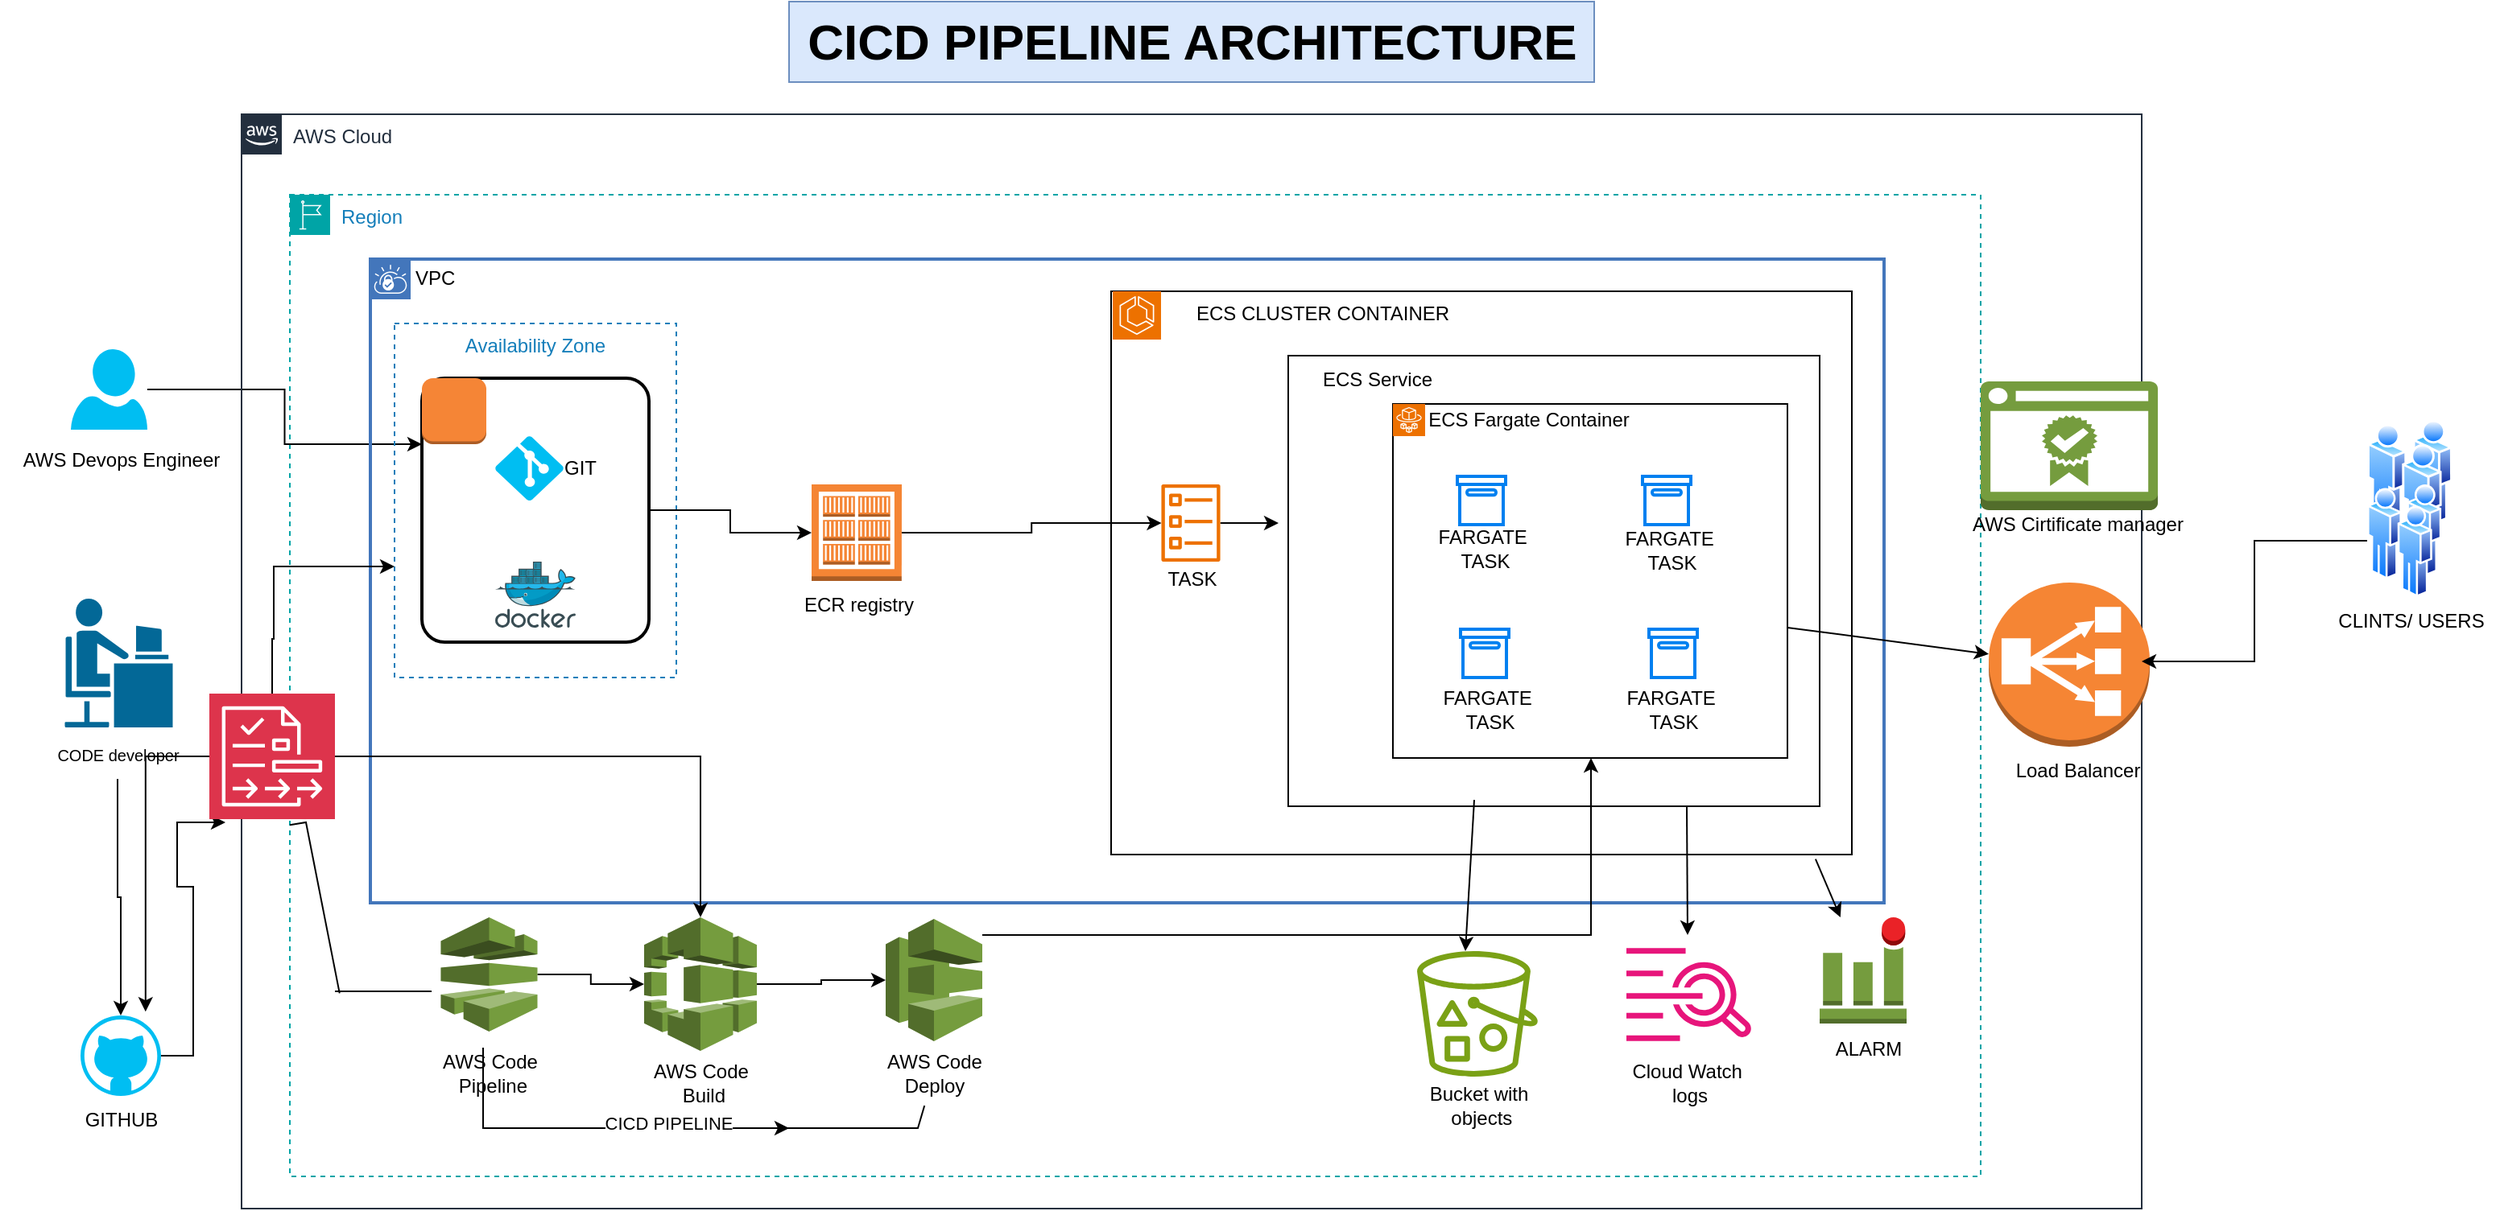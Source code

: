 <mxfile version="27.0.3">
  <diagram name="Page-1" id="LbRAlUhxZluUhq6Q0VyD">
    <mxGraphModel dx="2316" dy="1171" grid="1" gridSize="10" guides="1" tooltips="1" connect="1" arrows="1" fold="1" page="1" pageScale="1" pageWidth="1100" pageHeight="850" math="0" shadow="0">
      <root>
        <mxCell id="0" />
        <mxCell id="1" parent="0" />
        <mxCell id="33oIV33uSGPTsVMUiq6S-16" value="Region" style="points=[[0,0],[0.25,0],[0.5,0],[0.75,0],[1,0],[1,0.25],[1,0.5],[1,0.75],[1,1],[0.75,1],[0.5,1],[0.25,1],[0,1],[0,0.75],[0,0.5],[0,0.25]];outlineConnect=0;gradientColor=none;html=1;whiteSpace=wrap;fontSize=12;fontStyle=0;container=1;pointerEvents=0;collapsible=0;recursiveResize=0;shape=mxgraph.aws4.group;grIcon=mxgraph.aws4.group_region;strokeColor=#00A4A6;fillColor=none;verticalAlign=top;align=left;spacingLeft=30;fontColor=#147EBA;dashed=1;" vertex="1" parent="1">
          <mxGeometry x="190" y="160" width="1050" height="610" as="geometry" />
        </mxCell>
        <mxCell id="33oIV33uSGPTsVMUiq6S-102" value="" style="edgeStyle=orthogonalEdgeStyle;rounded=0;orthogonalLoop=1;jettySize=auto;html=1;" edge="1" parent="33oIV33uSGPTsVMUiq6S-16" source="33oIV33uSGPTsVMUiq6S-18" target="33oIV33uSGPTsVMUiq6S-20">
          <mxGeometry relative="1" as="geometry" />
        </mxCell>
        <mxCell id="33oIV33uSGPTsVMUiq6S-18" value="" style="outlineConnect=0;dashed=0;verticalLabelPosition=bottom;verticalAlign=top;align=center;html=1;shape=mxgraph.aws3.codepipeline;fillColor=#759C3E;gradientColor=none;" vertex="1" parent="33oIV33uSGPTsVMUiq6S-16">
          <mxGeometry x="93.75" y="449" width="60" height="71" as="geometry" />
        </mxCell>
        <mxCell id="33oIV33uSGPTsVMUiq6S-19" value="AWS Code&lt;div&gt;&amp;nbsp;Pipeline&lt;/div&gt;" style="text;html=1;align=center;verticalAlign=middle;resizable=0;points=[];autosize=1;strokeColor=none;fillColor=none;" vertex="1" parent="33oIV33uSGPTsVMUiq6S-16">
          <mxGeometry x="83.75" y="526" width="80" height="40" as="geometry" />
        </mxCell>
        <mxCell id="33oIV33uSGPTsVMUiq6S-105" value="" style="edgeStyle=orthogonalEdgeStyle;rounded=0;orthogonalLoop=1;jettySize=auto;html=1;" edge="1" parent="33oIV33uSGPTsVMUiq6S-16" source="33oIV33uSGPTsVMUiq6S-20" target="33oIV33uSGPTsVMUiq6S-22">
          <mxGeometry relative="1" as="geometry" />
        </mxCell>
        <mxCell id="33oIV33uSGPTsVMUiq6S-20" value="" style="outlineConnect=0;dashed=0;verticalLabelPosition=bottom;verticalAlign=top;align=center;html=1;shape=mxgraph.aws3.codebuild;fillColor=#759C3E;gradientColor=none;" vertex="1" parent="33oIV33uSGPTsVMUiq6S-16">
          <mxGeometry x="220" y="449" width="70" height="83" as="geometry" />
        </mxCell>
        <mxCell id="33oIV33uSGPTsVMUiq6S-21" value="AWS Code&lt;div&gt;&amp;nbsp;Build&lt;/div&gt;" style="text;html=1;align=center;verticalAlign=middle;resizable=0;points=[];autosize=1;strokeColor=none;fillColor=none;" vertex="1" parent="33oIV33uSGPTsVMUiq6S-16">
          <mxGeometry x="215" y="532" width="80" height="40" as="geometry" />
        </mxCell>
        <mxCell id="33oIV33uSGPTsVMUiq6S-22" value="" style="outlineConnect=0;dashed=0;verticalLabelPosition=bottom;verticalAlign=top;align=center;html=1;shape=mxgraph.aws3.codedeploy;fillColor=#759C3E;gradientColor=none;" vertex="1" parent="33oIV33uSGPTsVMUiq6S-16">
          <mxGeometry x="370" y="450" width="60" height="76" as="geometry" />
        </mxCell>
        <mxCell id="33oIV33uSGPTsVMUiq6S-23" value="AWS Code&lt;div&gt;Deploy&lt;/div&gt;" style="text;html=1;align=center;verticalAlign=middle;resizable=0;points=[];autosize=1;strokeColor=none;fillColor=none;" vertex="1" parent="33oIV33uSGPTsVMUiq6S-16">
          <mxGeometry x="360" y="526" width="80" height="40" as="geometry" />
        </mxCell>
        <mxCell id="33oIV33uSGPTsVMUiq6S-67" value="" style="sketch=0;outlineConnect=0;fontColor=#232F3E;gradientColor=none;fillColor=#7AA116;strokeColor=none;dashed=0;verticalLabelPosition=bottom;verticalAlign=top;align=center;html=1;fontSize=12;fontStyle=0;aspect=fixed;pointerEvents=1;shape=mxgraph.aws4.bucket_with_objects;" vertex="1" parent="33oIV33uSGPTsVMUiq6S-16">
          <mxGeometry x="700" y="470" width="75" height="78" as="geometry" />
        </mxCell>
        <mxCell id="33oIV33uSGPTsVMUiq6S-69" value="Bucket with&lt;div&gt;&amp;nbsp;objects&lt;/div&gt;" style="text;html=1;align=center;verticalAlign=middle;resizable=0;points=[];autosize=1;strokeColor=none;fillColor=none;" vertex="1" parent="33oIV33uSGPTsVMUiq6S-16">
          <mxGeometry x="697.5" y="546" width="80" height="40" as="geometry" />
        </mxCell>
        <mxCell id="33oIV33uSGPTsVMUiq6S-70" value="" style="sketch=0;outlineConnect=0;fontColor=#232F3E;gradientColor=none;fillColor=#E7157B;strokeColor=none;dashed=0;verticalLabelPosition=bottom;verticalAlign=top;align=center;html=1;fontSize=12;fontStyle=0;aspect=fixed;pointerEvents=1;shape=mxgraph.aws4.cloudwatch_logs;" vertex="1" parent="33oIV33uSGPTsVMUiq6S-16">
          <mxGeometry x="830" y="468" width="78" height="58" as="geometry" />
        </mxCell>
        <mxCell id="33oIV33uSGPTsVMUiq6S-71" value="Cloud Watch&amp;nbsp;&lt;div&gt;logs&lt;/div&gt;" style="text;html=1;align=center;verticalAlign=middle;resizable=0;points=[];autosize=1;strokeColor=none;fillColor=none;" vertex="1" parent="33oIV33uSGPTsVMUiq6S-16">
          <mxGeometry x="819" y="532" width="100" height="40" as="geometry" />
        </mxCell>
        <mxCell id="33oIV33uSGPTsVMUiq6S-72" value="" style="outlineConnect=0;dashed=0;verticalLabelPosition=bottom;verticalAlign=top;align=center;html=1;shape=mxgraph.aws3.alarm;fillColor=#759C3E;gradientColor=none;" vertex="1" parent="33oIV33uSGPTsVMUiq6S-16">
          <mxGeometry x="950" y="449" width="54" height="66" as="geometry" />
        </mxCell>
        <mxCell id="33oIV33uSGPTsVMUiq6S-73" value="ALARM" style="text;html=1;align=center;verticalAlign=middle;resizable=0;points=[];autosize=1;strokeColor=none;fillColor=none;" vertex="1" parent="33oIV33uSGPTsVMUiq6S-16">
          <mxGeometry x="950" y="516" width="60" height="30" as="geometry" />
        </mxCell>
        <mxCell id="33oIV33uSGPTsVMUiq6S-76" value="" style="edgeStyle=orthogonalEdgeStyle;rounded=0;orthogonalLoop=1;jettySize=auto;html=1;entryX=0;entryY=0.25;entryDx=0;entryDy=0;" edge="1" parent="1" source="33oIV33uSGPTsVMUiq6S-3" target="33oIV33uSGPTsVMUiq6S-52">
          <mxGeometry relative="1" as="geometry" />
        </mxCell>
        <mxCell id="33oIV33uSGPTsVMUiq6S-3" value="" style="verticalLabelPosition=bottom;html=1;verticalAlign=top;align=center;strokeColor=none;fillColor=#00BEF2;shape=mxgraph.azure.user;" vertex="1" parent="1">
          <mxGeometry x="54" y="256" width="47.5" height="50" as="geometry" />
        </mxCell>
        <mxCell id="33oIV33uSGPTsVMUiq6S-4" value="AWS Devops Engineer" style="text;html=1;align=center;verticalAlign=middle;resizable=0;points=[];autosize=1;strokeColor=none;fillColor=none;perimeterSpacing=1;" vertex="1" parent="1">
          <mxGeometry x="10" y="310" width="150" height="30" as="geometry" />
        </mxCell>
        <mxCell id="33oIV33uSGPTsVMUiq6S-5" value="" style="shape=mxgraph.cisco.people.androgenous_person;html=1;pointerEvents=1;dashed=0;fillColor=#036897;strokeColor=#ffffff;strokeWidth=2;verticalLabelPosition=bottom;verticalAlign=top;align=center;outlineConnect=0;" vertex="1" parent="1">
          <mxGeometry x="49.25" y="410" width="69" height="82" as="geometry" />
        </mxCell>
        <mxCell id="33oIV33uSGPTsVMUiq6S-91" value="" style="edgeStyle=orthogonalEdgeStyle;rounded=0;orthogonalLoop=1;jettySize=auto;html=1;entryX=0.5;entryY=0;entryDx=0;entryDy=0;entryPerimeter=0;" edge="1" parent="1" source="33oIV33uSGPTsVMUiq6S-6" target="33oIV33uSGPTsVMUiq6S-7">
          <mxGeometry relative="1" as="geometry">
            <mxPoint x="83" y="603" as="targetPoint" />
          </mxGeometry>
        </mxCell>
        <mxCell id="33oIV33uSGPTsVMUiq6S-6" value="&lt;font size=&quot;1&quot;&gt;CODE developer&lt;/font&gt;" style="text;html=1;align=center;verticalAlign=middle;resizable=0;points=[];autosize=1;strokeColor=none;fillColor=none;" vertex="1" parent="1">
          <mxGeometry x="33" y="493" width="100" height="30" as="geometry" />
        </mxCell>
        <mxCell id="33oIV33uSGPTsVMUiq6S-92" value="" style="edgeStyle=orthogonalEdgeStyle;rounded=0;orthogonalLoop=1;jettySize=auto;html=1;" edge="1" parent="1" source="33oIV33uSGPTsVMUiq6S-7">
          <mxGeometry relative="1" as="geometry">
            <mxPoint x="150" y="550" as="targetPoint" />
            <Array as="points">
              <mxPoint x="130" y="695" />
              <mxPoint x="130" y="590" />
              <mxPoint x="120" y="590" />
              <mxPoint x="120" y="550" />
              <mxPoint x="140" y="550" />
            </Array>
          </mxGeometry>
        </mxCell>
        <mxCell id="33oIV33uSGPTsVMUiq6S-7" value="" style="verticalLabelPosition=bottom;html=1;verticalAlign=top;align=center;strokeColor=none;fillColor=#00BEF2;shape=mxgraph.azure.github_code;pointerEvents=1;" vertex="1" parent="1">
          <mxGeometry x="60" y="670" width="50" height="50" as="geometry" />
        </mxCell>
        <mxCell id="33oIV33uSGPTsVMUiq6S-8" value="GITHUB" style="text;html=1;align=center;verticalAlign=middle;resizable=0;points=[];autosize=1;strokeColor=none;fillColor=none;" vertex="1" parent="1">
          <mxGeometry x="50" y="720" width="70" height="30" as="geometry" />
        </mxCell>
        <mxCell id="33oIV33uSGPTsVMUiq6S-14" value="AWS Cloud" style="points=[[0,0],[0.25,0],[0.5,0],[0.75,0],[1,0],[1,0.25],[1,0.5],[1,0.75],[1,1],[0.75,1],[0.5,1],[0.25,1],[0,1],[0,0.75],[0,0.5],[0,0.25]];outlineConnect=0;gradientColor=none;html=1;whiteSpace=wrap;fontSize=12;fontStyle=0;container=1;pointerEvents=0;collapsible=0;recursiveResize=0;shape=mxgraph.aws4.group;grIcon=mxgraph.aws4.group_aws_cloud_alt;strokeColor=#232F3E;fillColor=none;verticalAlign=top;align=left;spacingLeft=30;fontColor=#232F3E;dashed=0;" vertex="1" parent="1">
          <mxGeometry x="160" y="110" width="1180" height="680" as="geometry" />
        </mxCell>
        <mxCell id="33oIV33uSGPTsVMUiq6S-25" value="" style="sketch=0;points=[[0,0,0],[0.25,0,0],[0.5,0,0],[0.75,0,0],[1,0,0],[0,1,0],[0.25,1,0],[0.5,1,0],[0.75,1,0],[1,1,0],[0,0.25,0],[0,0.5,0],[0,0.75,0],[1,0.25,0],[1,0.5,0],[1,0.75,0]];outlineConnect=0;fontColor=#232F3E;fillColor=#DD344C;strokeColor=#ffffff;dashed=0;verticalLabelPosition=bottom;verticalAlign=top;align=center;html=1;fontSize=12;fontStyle=0;aspect=fixed;shape=mxgraph.aws4.resourceIcon;resIcon=mxgraph.aws4.audit_manager;" vertex="1" parent="33oIV33uSGPTsVMUiq6S-14">
          <mxGeometry x="-20" y="360" width="78" height="78" as="geometry" />
        </mxCell>
        <mxCell id="33oIV33uSGPTsVMUiq6S-59" value="" style="outlineConnect=0;dashed=0;verticalLabelPosition=bottom;verticalAlign=top;align=center;html=1;shape=mxgraph.aws3.classic_load_balancer;fillColor=#F58534;gradientColor=none;aspect=fixed;" vertex="1" parent="33oIV33uSGPTsVMUiq6S-14">
          <mxGeometry x="1085" y="291" width="100" height="102" as="geometry" />
        </mxCell>
        <mxCell id="33oIV33uSGPTsVMUiq6S-60" value="" style="outlineConnect=0;dashed=0;verticalLabelPosition=bottom;verticalAlign=top;align=center;html=1;shape=mxgraph.aws3.certificate_manager_2;fillColor=#759C3E;gradientColor=none;" vertex="1" parent="33oIV33uSGPTsVMUiq6S-14">
          <mxGeometry x="1080" y="166" width="110" height="80" as="geometry" />
        </mxCell>
        <mxCell id="33oIV33uSGPTsVMUiq6S-61" value="Load Balancer" style="text;html=1;align=center;verticalAlign=middle;resizable=0;points=[];autosize=1;strokeColor=none;fillColor=none;" vertex="1" parent="33oIV33uSGPTsVMUiq6S-14">
          <mxGeometry x="1090" y="393" width="100" height="30" as="geometry" />
        </mxCell>
        <mxCell id="33oIV33uSGPTsVMUiq6S-62" value="AWS Cirtificate manager" style="text;html=1;align=center;verticalAlign=middle;resizable=0;points=[];autosize=1;strokeColor=none;fillColor=none;" vertex="1" parent="33oIV33uSGPTsVMUiq6S-14">
          <mxGeometry x="1065" y="240" width="150" height="30" as="geometry" />
        </mxCell>
        <mxCell id="33oIV33uSGPTsVMUiq6S-99" value="" style="line;strokeWidth=1;rotatable=0;dashed=0;labelPosition=right;align=left;verticalAlign=middle;spacingTop=0;spacingLeft=6;points=[];portConstraint=eastwest;" vertex="1" parent="33oIV33uSGPTsVMUiq6S-14">
          <mxGeometry x="58" y="540" width="60" height="10" as="geometry" />
        </mxCell>
        <mxCell id="33oIV33uSGPTsVMUiq6S-131" value="" style="endArrow=classic;html=1;rounded=0;" edge="1" parent="33oIV33uSGPTsVMUiq6S-14">
          <mxGeometry relative="1" as="geometry">
            <mxPoint x="190" y="630" as="sourcePoint" />
            <mxPoint x="340" y="630" as="targetPoint" />
          </mxGeometry>
        </mxCell>
        <mxCell id="33oIV33uSGPTsVMUiq6S-132" value="Label" style="edgeLabel;resizable=0;html=1;;align=center;verticalAlign=middle;" connectable="0" vertex="1" parent="33oIV33uSGPTsVMUiq6S-131">
          <mxGeometry relative="1" as="geometry" />
        </mxCell>
        <mxCell id="33oIV33uSGPTsVMUiq6S-135" value="CICD PIPELINE" style="edgeLabel;html=1;align=center;verticalAlign=middle;resizable=0;points=[];" vertex="1" connectable="0" parent="33oIV33uSGPTsVMUiq6S-131">
          <mxGeometry x="0.011" y="3" relative="1" as="geometry">
            <mxPoint x="-1" as="offset" />
          </mxGeometry>
        </mxCell>
        <mxCell id="33oIV33uSGPTsVMUiq6S-17" value="VPC" style="shape=mxgraph.ibm.box;prType=vpc;fontStyle=0;verticalAlign=top;align=left;spacingLeft=32;spacingTop=4;fillColor=none;rounded=0;whiteSpace=wrap;html=1;strokeColor=#4376BB;strokeWidth=2;dashed=0;container=1;spacing=-4;collapsible=0;expand=0;recursiveResize=0;" vertex="1" parent="1">
          <mxGeometry x="240" y="200" width="940" height="400" as="geometry" />
        </mxCell>
        <mxCell id="33oIV33uSGPTsVMUiq6S-26" value="Availability Zone" style="fillColor=none;strokeColor=#147EBA;dashed=1;verticalAlign=top;fontStyle=0;fontColor=#147EBA;whiteSpace=wrap;html=1;" vertex="1" parent="33oIV33uSGPTsVMUiq6S-17">
          <mxGeometry x="15" y="40" width="175" height="220" as="geometry" />
        </mxCell>
        <mxCell id="33oIV33uSGPTsVMUiq6S-30" value="" style="rounded=0;whiteSpace=wrap;html=1;" vertex="1" parent="33oIV33uSGPTsVMUiq6S-17">
          <mxGeometry x="460" y="20" width="460" height="350" as="geometry" />
        </mxCell>
        <mxCell id="33oIV33uSGPTsVMUiq6S-31" value="ECS CLUSTER CONTAINER" style="text;html=1;align=center;verticalAlign=middle;resizable=0;points=[];autosize=1;strokeColor=none;fillColor=none;" vertex="1" parent="33oIV33uSGPTsVMUiq6S-17">
          <mxGeometry x="501" y="19" width="180" height="30" as="geometry" />
        </mxCell>
        <mxCell id="33oIV33uSGPTsVMUiq6S-32" value="" style="rounded=0;whiteSpace=wrap;html=1;" vertex="1" parent="33oIV33uSGPTsVMUiq6S-17">
          <mxGeometry x="570" y="60" width="330" height="280" as="geometry" />
        </mxCell>
        <mxCell id="33oIV33uSGPTsVMUiq6S-33" value="ECS Service" style="text;html=1;align=center;verticalAlign=middle;resizable=0;points=[];autosize=1;strokeColor=none;fillColor=none;" vertex="1" parent="33oIV33uSGPTsVMUiq6S-17">
          <mxGeometry x="580" y="60" width="90" height="30" as="geometry" />
        </mxCell>
        <mxCell id="33oIV33uSGPTsVMUiq6S-35" value="" style="rounded=0;whiteSpace=wrap;html=1;" vertex="1" parent="33oIV33uSGPTsVMUiq6S-17">
          <mxGeometry x="635" y="90" width="245" height="220" as="geometry" />
        </mxCell>
        <mxCell id="33oIV33uSGPTsVMUiq6S-36" value="" style="sketch=0;points=[[0,0,0],[0.25,0,0],[0.5,0,0],[0.75,0,0],[1,0,0],[0,1,0],[0.25,1,0],[0.5,1,0],[0.75,1,0],[1,1,0],[0,0.25,0],[0,0.5,0],[0,0.75,0],[1,0.25,0],[1,0.5,0],[1,0.75,0]];outlineConnect=0;fontColor=#232F3E;fillColor=#ED7100;strokeColor=#ffffff;dashed=0;verticalLabelPosition=bottom;verticalAlign=top;align=center;html=1;fontSize=12;fontStyle=0;aspect=fixed;shape=mxgraph.aws4.resourceIcon;resIcon=mxgraph.aws4.ecs;" vertex="1" parent="33oIV33uSGPTsVMUiq6S-17">
          <mxGeometry x="461" y="20" width="30" height="30" as="geometry" />
        </mxCell>
        <mxCell id="33oIV33uSGPTsVMUiq6S-40" value="" style="sketch=0;points=[[0,0,0],[0.25,0,0],[0.5,0,0],[0.75,0,0],[1,0,0],[0,1,0],[0.25,1,0],[0.5,1,0],[0.75,1,0],[1,1,0],[0,0.25,0],[0,0.5,0],[0,0.75,0],[1,0.25,0],[1,0.5,0],[1,0.75,0]];outlineConnect=0;fontColor=#232F3E;fillColor=#ED7100;strokeColor=#ffffff;dashed=0;verticalLabelPosition=bottom;verticalAlign=top;align=center;html=1;fontSize=12;fontStyle=0;aspect=fixed;shape=mxgraph.aws4.resourceIcon;resIcon=mxgraph.aws4.fargate;" vertex="1" parent="33oIV33uSGPTsVMUiq6S-17">
          <mxGeometry x="635" y="90" width="20" height="20" as="geometry" />
        </mxCell>
        <mxCell id="33oIV33uSGPTsVMUiq6S-41" value="ECS&amp;nbsp;&lt;span style=&quot;background-color: transparent; color: light-dark(rgb(0, 0, 0), rgb(255, 255, 255));&quot;&gt;Fargate Container&lt;/span&gt;" style="text;html=1;align=center;verticalAlign=middle;resizable=0;points=[];autosize=1;strokeColor=none;fillColor=none;" vertex="1" parent="33oIV33uSGPTsVMUiq6S-17">
          <mxGeometry x="644" y="85" width="150" height="30" as="geometry" />
        </mxCell>
        <mxCell id="33oIV33uSGPTsVMUiq6S-43" value="" style="outlineConnect=0;dashed=0;verticalLabelPosition=bottom;verticalAlign=top;align=center;html=1;shape=mxgraph.aws3.ecr_registry;fillColor=#F58534;gradientColor=none;" vertex="1" parent="33oIV33uSGPTsVMUiq6S-17">
          <mxGeometry x="274" y="140" width="56" height="60" as="geometry" />
        </mxCell>
        <mxCell id="33oIV33uSGPTsVMUiq6S-47" value="" style="edgeStyle=orthogonalEdgeStyle;rounded=0;orthogonalLoop=1;jettySize=auto;html=1;" edge="1" parent="33oIV33uSGPTsVMUiq6S-17" source="33oIV33uSGPTsVMUiq6S-44">
          <mxGeometry relative="1" as="geometry">
            <mxPoint x="564" y="164" as="targetPoint" />
          </mxGeometry>
        </mxCell>
        <mxCell id="33oIV33uSGPTsVMUiq6S-44" value="" style="sketch=0;outlineConnect=0;fontColor=#232F3E;gradientColor=none;fillColor=#ED7100;strokeColor=none;dashed=0;verticalLabelPosition=bottom;verticalAlign=top;align=center;html=1;fontSize=12;fontStyle=0;aspect=fixed;pointerEvents=1;shape=mxgraph.aws4.ecs_task;" vertex="1" parent="33oIV33uSGPTsVMUiq6S-17">
          <mxGeometry x="491" y="140" width="37" height="48" as="geometry" />
        </mxCell>
        <mxCell id="33oIV33uSGPTsVMUiq6S-45" value="ECR registry" style="text;html=1;align=center;verticalAlign=middle;resizable=0;points=[];autosize=1;strokeColor=none;fillColor=none;" vertex="1" parent="33oIV33uSGPTsVMUiq6S-17">
          <mxGeometry x="257.5" y="200" width="90" height="30" as="geometry" />
        </mxCell>
        <mxCell id="33oIV33uSGPTsVMUiq6S-46" value="TASK" style="text;html=1;align=center;verticalAlign=middle;resizable=0;points=[];autosize=1;strokeColor=none;fillColor=none;" vertex="1" parent="33oIV33uSGPTsVMUiq6S-17">
          <mxGeometry x="484.5" y="184" width="50" height="30" as="geometry" />
        </mxCell>
        <mxCell id="33oIV33uSGPTsVMUiq6S-49" value="" style="edgeStyle=orthogonalEdgeStyle;rounded=0;orthogonalLoop=1;jettySize=auto;html=1;" edge="1" parent="33oIV33uSGPTsVMUiq6S-17" source="33oIV33uSGPTsVMUiq6S-43" target="33oIV33uSGPTsVMUiq6S-44">
          <mxGeometry relative="1" as="geometry">
            <mxPoint x="424.5" y="170" as="targetPoint" />
          </mxGeometry>
        </mxCell>
        <mxCell id="33oIV33uSGPTsVMUiq6S-118" value="" style="edgeStyle=orthogonalEdgeStyle;rounded=0;orthogonalLoop=1;jettySize=auto;html=1;" edge="1" parent="33oIV33uSGPTsVMUiq6S-17" source="33oIV33uSGPTsVMUiq6S-52" target="33oIV33uSGPTsVMUiq6S-43">
          <mxGeometry relative="1" as="geometry" />
        </mxCell>
        <mxCell id="33oIV33uSGPTsVMUiq6S-52" value="" style="rounded=1;arcSize=10;dashed=0;fillColor=none;gradientColor=none;strokeWidth=2;" vertex="1" parent="33oIV33uSGPTsVMUiq6S-17">
          <mxGeometry x="32" y="74" width="141" height="164" as="geometry" />
        </mxCell>
        <mxCell id="33oIV33uSGPTsVMUiq6S-53" value="" style="dashed=0;html=1;shape=mxgraph.aws3.instance;fillColor=#F58536;gradientColor=none;dashed=0;" vertex="1" parent="33oIV33uSGPTsVMUiq6S-17">
          <mxGeometry x="32" y="74" width="40" height="41" as="geometry" />
        </mxCell>
        <mxCell id="33oIV33uSGPTsVMUiq6S-56" value="" style="verticalLabelPosition=bottom;html=1;verticalAlign=top;align=center;strokeColor=none;fillColor=#00BEF2;shape=mxgraph.azure.git_repository;" vertex="1" parent="33oIV33uSGPTsVMUiq6S-17">
          <mxGeometry x="77.5" y="110" width="42.5" height="40" as="geometry" />
        </mxCell>
        <mxCell id="33oIV33uSGPTsVMUiq6S-57" value="" style="image;sketch=0;aspect=fixed;html=1;points=[];align=center;fontSize=12;image=img/lib/mscae/Docker.svg;" vertex="1" parent="33oIV33uSGPTsVMUiq6S-17">
          <mxGeometry x="77.5" y="188" width="50" height="41" as="geometry" />
        </mxCell>
        <mxCell id="33oIV33uSGPTsVMUiq6S-58" value="GIT" style="text;html=1;align=center;verticalAlign=middle;resizable=0;points=[];autosize=1;strokeColor=none;fillColor=none;" vertex="1" parent="33oIV33uSGPTsVMUiq6S-17">
          <mxGeometry x="110" y="115" width="40" height="30" as="geometry" />
        </mxCell>
        <mxCell id="33oIV33uSGPTsVMUiq6S-119" value="" style="html=1;verticalLabelPosition=bottom;align=center;labelBackgroundColor=#ffffff;verticalAlign=top;strokeWidth=2;strokeColor=#0080F0;shadow=0;dashed=0;shape=mxgraph.ios7.icons.box;" vertex="1" parent="33oIV33uSGPTsVMUiq6S-17">
          <mxGeometry x="675" y="135" width="30" height="30" as="geometry" />
        </mxCell>
        <mxCell id="33oIV33uSGPTsVMUiq6S-122" value="" style="html=1;verticalLabelPosition=bottom;align=center;labelBackgroundColor=#ffffff;verticalAlign=top;strokeWidth=2;strokeColor=#0080F0;shadow=0;dashed=0;shape=mxgraph.ios7.icons.box;" vertex="1" parent="33oIV33uSGPTsVMUiq6S-17">
          <mxGeometry x="790" y="135" width="30" height="30" as="geometry" />
        </mxCell>
        <mxCell id="33oIV33uSGPTsVMUiq6S-121" value="" style="html=1;verticalLabelPosition=bottom;align=center;labelBackgroundColor=#ffffff;verticalAlign=top;strokeWidth=2;strokeColor=#0080F0;shadow=0;dashed=0;shape=mxgraph.ios7.icons.box;" vertex="1" parent="33oIV33uSGPTsVMUiq6S-17">
          <mxGeometry x="677" y="230" width="30" height="30" as="geometry" />
        </mxCell>
        <mxCell id="33oIV33uSGPTsVMUiq6S-120" value="" style="html=1;verticalLabelPosition=bottom;align=center;labelBackgroundColor=#ffffff;verticalAlign=top;strokeWidth=2;strokeColor=#0080F0;shadow=0;dashed=0;shape=mxgraph.ios7.icons.box;" vertex="1" parent="33oIV33uSGPTsVMUiq6S-17">
          <mxGeometry x="794" y="230" width="30" height="30" as="geometry" />
        </mxCell>
        <mxCell id="33oIV33uSGPTsVMUiq6S-123" value="FARGATE&amp;nbsp;&lt;div&gt;TASK&lt;/div&gt;" style="text;html=1;align=center;verticalAlign=middle;resizable=0;points=[];autosize=1;strokeColor=none;fillColor=none;" vertex="1" parent="33oIV33uSGPTsVMUiq6S-17">
          <mxGeometry x="652" y="160" width="80" height="40" as="geometry" />
        </mxCell>
        <mxCell id="33oIV33uSGPTsVMUiq6S-125" value="FARGATE&amp;nbsp;&lt;div&gt;TASK&lt;/div&gt;" style="text;html=1;align=center;verticalAlign=middle;resizable=0;points=[];autosize=1;strokeColor=none;fillColor=none;" vertex="1" parent="33oIV33uSGPTsVMUiq6S-17">
          <mxGeometry x="655" y="260" width="80" height="40" as="geometry" />
        </mxCell>
        <mxCell id="33oIV33uSGPTsVMUiq6S-126" value="FARGATE&amp;nbsp;&lt;div&gt;TASK&lt;/div&gt;" style="text;html=1;align=center;verticalAlign=middle;resizable=0;points=[];autosize=1;strokeColor=none;fillColor=none;" vertex="1" parent="33oIV33uSGPTsVMUiq6S-17">
          <mxGeometry x="769" y="260" width="80" height="40" as="geometry" />
        </mxCell>
        <mxCell id="33oIV33uSGPTsVMUiq6S-127" value="" style="edgeStyle=none;orthogonalLoop=1;jettySize=auto;html=1;rounded=0;" edge="1" parent="33oIV33uSGPTsVMUiq6S-17" target="33oIV33uSGPTsVMUiq6S-59">
          <mxGeometry width="100" relative="1" as="geometry">
            <mxPoint x="880" y="228.95" as="sourcePoint" />
            <mxPoint x="980" y="228.95" as="targetPoint" />
            <Array as="points" />
          </mxGeometry>
        </mxCell>
        <mxCell id="33oIV33uSGPTsVMUiq6S-63" value="" style="image;aspect=fixed;perimeter=ellipsePerimeter;html=1;align=center;shadow=0;dashed=0;spacingTop=3;image=img/lib/active_directory/users.svg;" vertex="1" parent="1">
          <mxGeometry x="1480" y="299.7" width="53" height="80.3" as="geometry" />
        </mxCell>
        <mxCell id="33oIV33uSGPTsVMUiq6S-128" value="" style="edgeStyle=orthogonalEdgeStyle;rounded=0;orthogonalLoop=1;jettySize=auto;html=1;" edge="1" parent="1" source="33oIV33uSGPTsVMUiq6S-64" target="33oIV33uSGPTsVMUiq6S-14">
          <mxGeometry relative="1" as="geometry" />
        </mxCell>
        <mxCell id="33oIV33uSGPTsVMUiq6S-64" value="" style="image;aspect=fixed;perimeter=ellipsePerimeter;html=1;align=center;shadow=0;dashed=0;spacingTop=3;image=img/lib/active_directory/users.svg;" vertex="1" parent="1">
          <mxGeometry x="1480" y="340" width="46.2" height="70" as="geometry" />
        </mxCell>
        <mxCell id="33oIV33uSGPTsVMUiq6S-65" value="CLINTS/ USERS" style="text;html=1;align=center;verticalAlign=middle;resizable=0;points=[];autosize=1;strokeColor=none;fillColor=none;" vertex="1" parent="1">
          <mxGeometry x="1451.5" y="410" width="110" height="30" as="geometry" />
        </mxCell>
        <mxCell id="33oIV33uSGPTsVMUiq6S-66" value="CICD PIPELINE ARCHITECTURE" style="text;html=1;align=center;verticalAlign=middle;resizable=0;points=[];autosize=1;strokeColor=#6c8ebf;fillColor=#dae8fc;fontSize=31;fontStyle=1" vertex="1" parent="1">
          <mxGeometry x="500" y="40" width="500" height="50" as="geometry" />
        </mxCell>
        <mxCell id="33oIV33uSGPTsVMUiq6S-85" value="" style="edgeStyle=orthogonalEdgeStyle;rounded=0;orthogonalLoop=1;jettySize=auto;html=1;" edge="1" parent="1" source="33oIV33uSGPTsVMUiq6S-25" target="33oIV33uSGPTsVMUiq6S-26">
          <mxGeometry relative="1" as="geometry">
            <mxPoint x="179.0" y="391.0" as="targetPoint" />
            <Array as="points">
              <mxPoint x="179" y="436" />
              <mxPoint x="180" y="436" />
              <mxPoint x="180" y="391" />
            </Array>
          </mxGeometry>
        </mxCell>
        <mxCell id="33oIV33uSGPTsVMUiq6S-87" value="" style="edgeStyle=orthogonalEdgeStyle;rounded=0;orthogonalLoop=1;jettySize=auto;html=1;" edge="1" parent="1" source="33oIV33uSGPTsVMUiq6S-25" target="33oIV33uSGPTsVMUiq6S-20">
          <mxGeometry relative="1" as="geometry">
            <mxPoint x="297.0" y="519.0" as="targetPoint" />
          </mxGeometry>
        </mxCell>
        <mxCell id="33oIV33uSGPTsVMUiq6S-89" value="" style="edgeStyle=orthogonalEdgeStyle;rounded=0;orthogonalLoop=1;jettySize=auto;html=1;entryX=0.808;entryY=-0.048;entryDx=0;entryDy=0;entryPerimeter=0;" edge="1" parent="1" source="33oIV33uSGPTsVMUiq6S-25" target="33oIV33uSGPTsVMUiq6S-7">
          <mxGeometry relative="1" as="geometry">
            <mxPoint x="179" y="647" as="targetPoint" />
          </mxGeometry>
        </mxCell>
        <mxCell id="33oIV33uSGPTsVMUiq6S-101" value="" style="endArrow=none;html=1;rounded=0;entryX=0.048;entryY=0.616;entryDx=0;entryDy=0;entryPerimeter=0;" edge="1" parent="1" source="33oIV33uSGPTsVMUiq6S-16" target="33oIV33uSGPTsVMUiq6S-99">
          <mxGeometry relative="1" as="geometry">
            <mxPoint x="160" y="720" as="sourcePoint" />
            <mxPoint x="320" y="720" as="targetPoint" />
            <Array as="points">
              <mxPoint x="200" y="550" />
            </Array>
          </mxGeometry>
        </mxCell>
        <mxCell id="33oIV33uSGPTsVMUiq6S-107" value="" style="edgeStyle=orthogonalEdgeStyle;rounded=0;orthogonalLoop=1;jettySize=auto;html=1;" edge="1" parent="1" source="33oIV33uSGPTsVMUiq6S-22" target="33oIV33uSGPTsVMUiq6S-35">
          <mxGeometry relative="1" as="geometry">
            <mxPoint x="700" y="648" as="targetPoint" />
            <Array as="points">
              <mxPoint x="998" y="620" />
            </Array>
          </mxGeometry>
        </mxCell>
        <mxCell id="33oIV33uSGPTsVMUiq6S-115" value="" style="edgeStyle=none;orthogonalLoop=1;jettySize=auto;html=1;rounded=0;exitX=0.35;exitY=0.986;exitDx=0;exitDy=0;exitPerimeter=0;entryX=0.4;entryY=0;entryDx=0;entryDy=0;entryPerimeter=0;" edge="1" parent="1" source="33oIV33uSGPTsVMUiq6S-32" target="33oIV33uSGPTsVMUiq6S-67">
          <mxGeometry width="100" relative="1" as="geometry">
            <mxPoint x="720" y="860" as="sourcePoint" />
            <mxPoint x="820" y="860" as="targetPoint" />
            <Array as="points" />
          </mxGeometry>
        </mxCell>
        <mxCell id="33oIV33uSGPTsVMUiq6S-116" value="" style="edgeStyle=none;orthogonalLoop=1;jettySize=auto;html=1;rounded=0;exitX=0.75;exitY=1;exitDx=0;exitDy=0;" edge="1" parent="1" source="33oIV33uSGPTsVMUiq6S-32">
          <mxGeometry width="100" relative="1" as="geometry">
            <mxPoint x="960" y="860" as="sourcePoint" />
            <mxPoint x="1058" y="620" as="targetPoint" />
            <Array as="points" />
          </mxGeometry>
        </mxCell>
        <mxCell id="33oIV33uSGPTsVMUiq6S-117" value="" style="edgeStyle=none;orthogonalLoop=1;jettySize=auto;html=1;rounded=0;exitX=0.951;exitY=1.008;exitDx=0;exitDy=0;exitPerimeter=0;" edge="1" parent="1" source="33oIV33uSGPTsVMUiq6S-30" target="33oIV33uSGPTsVMUiq6S-72">
          <mxGeometry width="100" relative="1" as="geometry">
            <mxPoint x="1000" y="860" as="sourcePoint" />
            <mxPoint x="1100" y="860" as="targetPoint" />
            <Array as="points" />
          </mxGeometry>
        </mxCell>
        <mxCell id="33oIV33uSGPTsVMUiq6S-124" value="FARGATE&amp;nbsp;&lt;div&gt;TASK&lt;/div&gt;" style="text;html=1;align=center;verticalAlign=middle;resizable=0;points=[];autosize=1;strokeColor=none;fillColor=none;" vertex="1" parent="1">
          <mxGeometry x="1008" y="361" width="80" height="40" as="geometry" />
        </mxCell>
        <mxCell id="33oIV33uSGPTsVMUiq6S-137" value="" style="endArrow=none;html=1;rounded=0;" edge="1" parent="1">
          <mxGeometry relative="1" as="geometry">
            <mxPoint x="310" y="690" as="sourcePoint" />
            <mxPoint x="350" y="740" as="targetPoint" />
            <Array as="points">
              <mxPoint x="310" y="740" />
            </Array>
          </mxGeometry>
        </mxCell>
        <mxCell id="33oIV33uSGPTsVMUiq6S-142" value="" style="endArrow=none;html=1;rounded=0;" edge="1" parent="1" target="33oIV33uSGPTsVMUiq6S-23">
          <mxGeometry relative="1" as="geometry">
            <mxPoint x="490" y="740" as="sourcePoint" />
            <mxPoint x="470" y="690" as="targetPoint" />
            <Array as="points">
              <mxPoint x="580" y="740" />
            </Array>
          </mxGeometry>
        </mxCell>
      </root>
    </mxGraphModel>
  </diagram>
</mxfile>

